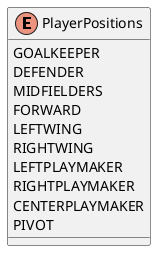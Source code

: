 @startuml Player Position Enums

enum PlayerPositions {
    GOALKEEPER
    DEFENDER
    MIDFIELDERS
    FORWARD
    LEFTWING
    RIGHTWING
    LEFTPLAYMAKER
    RIGHTPLAYMAKER
    CENTERPLAYMAKER
    PIVOT
}
 
@enduml